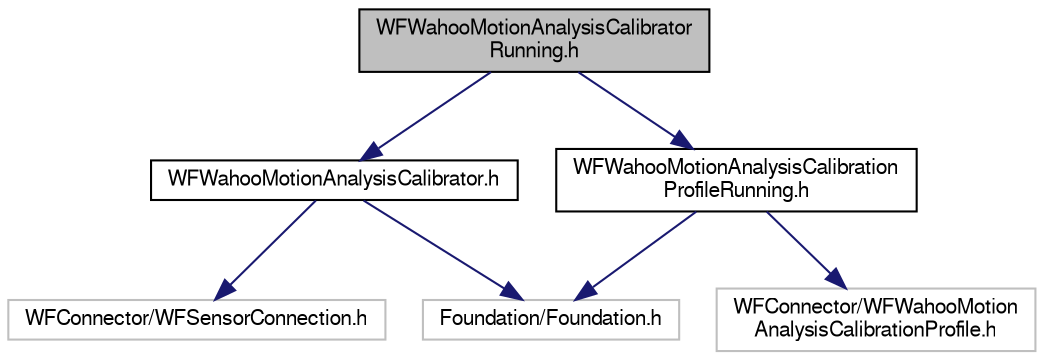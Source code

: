 digraph "WFWahooMotionAnalysisCalibratorRunning.h"
{
  edge [fontname="FreeSans",fontsize="10",labelfontname="FreeSans",labelfontsize="10"];
  node [fontname="FreeSans",fontsize="10",shape=record];
  Node1 [label="WFWahooMotionAnalysisCalibrator\lRunning.h",height=0.2,width=0.4,color="black", fillcolor="grey75", style="filled", fontcolor="black"];
  Node1 -> Node2 [color="midnightblue",fontsize="10",style="solid",fontname="FreeSans"];
  Node2 [label="WFWahooMotionAnalysisCalibrator.h",height=0.2,width=0.4,color="black", fillcolor="white", style="filled",URL="$_w_f_wahoo_motion_analysis_calibrator_8h.html"];
  Node2 -> Node3 [color="midnightblue",fontsize="10",style="solid",fontname="FreeSans"];
  Node3 [label="Foundation/Foundation.h",height=0.2,width=0.4,color="grey75", fillcolor="white", style="filled"];
  Node2 -> Node4 [color="midnightblue",fontsize="10",style="solid",fontname="FreeSans"];
  Node4 [label="WFConnector/WFSensorConnection.h",height=0.2,width=0.4,color="grey75", fillcolor="white", style="filled"];
  Node1 -> Node5 [color="midnightblue",fontsize="10",style="solid",fontname="FreeSans"];
  Node5 [label="WFWahooMotionAnalysisCalibration\lProfileRunning.h",height=0.2,width=0.4,color="black", fillcolor="white", style="filled",URL="$_w_f_wahoo_motion_analysis_calibration_profile_running_8h.html"];
  Node5 -> Node3 [color="midnightblue",fontsize="10",style="solid",fontname="FreeSans"];
  Node5 -> Node6 [color="midnightblue",fontsize="10",style="solid",fontname="FreeSans"];
  Node6 [label="WFConnector/WFWahooMotion\lAnalysisCalibrationProfile.h",height=0.2,width=0.4,color="grey75", fillcolor="white", style="filled"];
}
